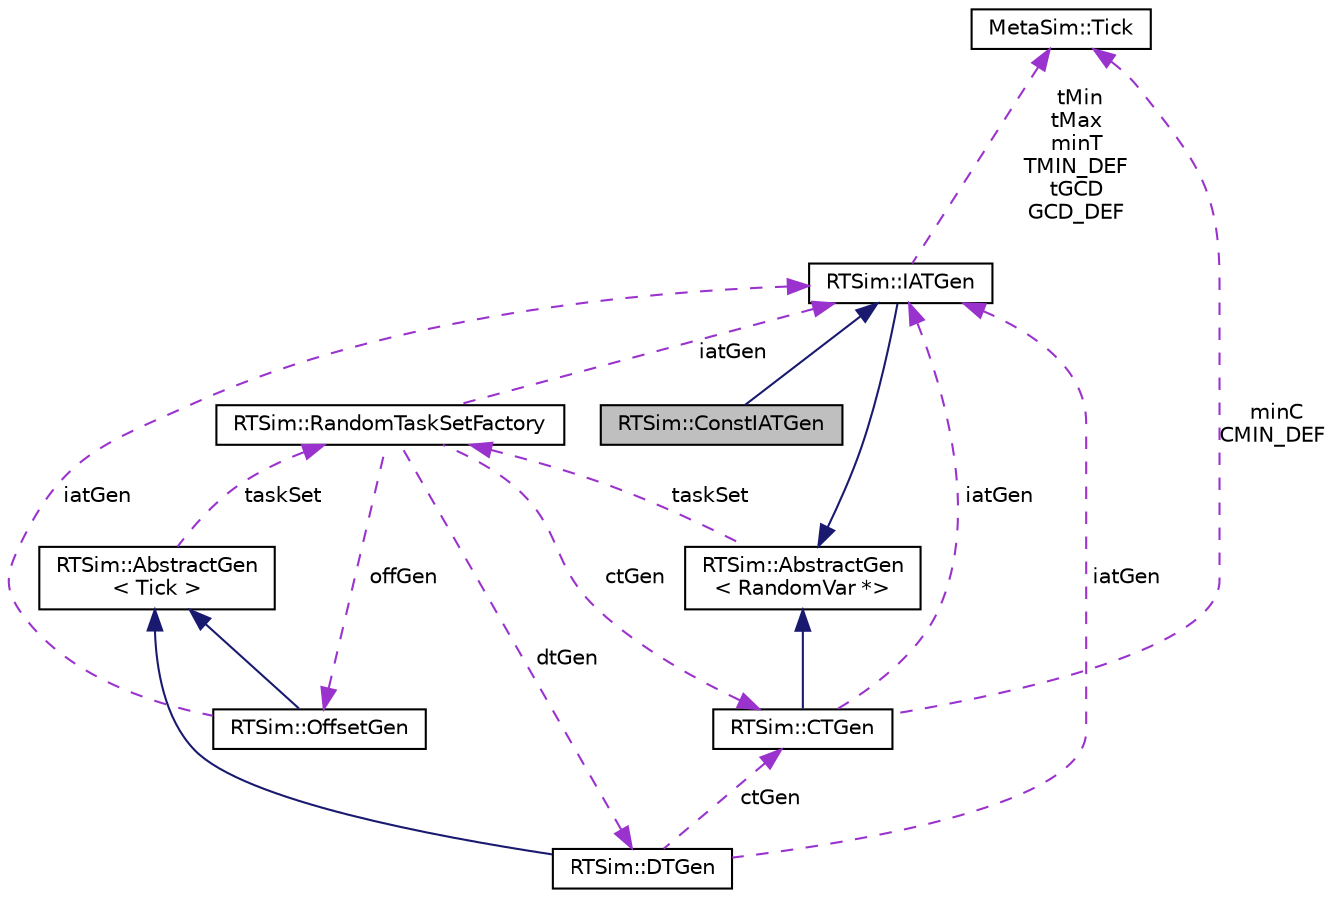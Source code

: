 digraph "RTSim::ConstIATGen"
{
  edge [fontname="Helvetica",fontsize="10",labelfontname="Helvetica",labelfontsize="10"];
  node [fontname="Helvetica",fontsize="10",shape=record];
  Node3 [label="RTSim::ConstIATGen",height=0.2,width=0.4,color="black", fillcolor="grey75", style="filled", fontcolor="black"];
  Node4 -> Node3 [dir="back",color="midnightblue",fontsize="10",style="solid",fontname="Helvetica"];
  Node4 [label="RTSim::IATGen",height=0.2,width=0.4,color="black", fillcolor="white", style="filled",URL="$classRTSim_1_1IATGen.html"];
  Node5 -> Node4 [dir="back",color="midnightblue",fontsize="10",style="solid",fontname="Helvetica"];
  Node5 [label="RTSim::AbstractGen\l\< RandomVar *\>",height=0.2,width=0.4,color="black", fillcolor="white", style="filled",URL="$classRTSim_1_1AbstractGen.html"];
  Node6 -> Node5 [dir="back",color="darkorchid3",fontsize="10",style="dashed",label=" taskSet" ,fontname="Helvetica"];
  Node6 [label="RTSim::RandomTaskSetFactory",height=0.2,width=0.4,color="black", fillcolor="white", style="filled",URL="$classRTSim_1_1RandomTaskSetFactory.html"];
  Node7 -> Node6 [dir="back",color="darkorchid3",fontsize="10",style="dashed",label=" offGen" ,fontname="Helvetica"];
  Node7 [label="RTSim::OffsetGen",height=0.2,width=0.4,color="black", fillcolor="white", style="filled",URL="$classRTSim_1_1OffsetGen.html"];
  Node8 -> Node7 [dir="back",color="midnightblue",fontsize="10",style="solid",fontname="Helvetica"];
  Node8 [label="RTSim::AbstractGen\l\< Tick \>",height=0.2,width=0.4,color="black", fillcolor="white", style="filled",URL="$classRTSim_1_1AbstractGen.html"];
  Node6 -> Node8 [dir="back",color="darkorchid3",fontsize="10",style="dashed",label=" taskSet" ,fontname="Helvetica"];
  Node4 -> Node7 [dir="back",color="darkorchid3",fontsize="10",style="dashed",label=" iatGen" ,fontname="Helvetica"];
  Node9 -> Node6 [dir="back",color="darkorchid3",fontsize="10",style="dashed",label=" dtGen" ,fontname="Helvetica"];
  Node9 [label="RTSim::DTGen",height=0.2,width=0.4,color="black", fillcolor="white", style="filled",URL="$classRTSim_1_1DTGen.html"];
  Node8 -> Node9 [dir="back",color="midnightblue",fontsize="10",style="solid",fontname="Helvetica"];
  Node10 -> Node9 [dir="back",color="darkorchid3",fontsize="10",style="dashed",label=" ctGen" ,fontname="Helvetica"];
  Node10 [label="RTSim::CTGen",height=0.2,width=0.4,color="black", fillcolor="white", style="filled",URL="$classRTSim_1_1CTGen.html"];
  Node5 -> Node10 [dir="back",color="midnightblue",fontsize="10",style="solid",fontname="Helvetica"];
  Node11 -> Node10 [dir="back",color="darkorchid3",fontsize="10",style="dashed",label=" minC\nCMIN_DEF" ,fontname="Helvetica"];
  Node11 [label="MetaSim::Tick",height=0.2,width=0.4,color="black", fillcolor="white", style="filled",URL="$classMetaSim_1_1Tick.html"];
  Node4 -> Node10 [dir="back",color="darkorchid3",fontsize="10",style="dashed",label=" iatGen" ,fontname="Helvetica"];
  Node4 -> Node9 [dir="back",color="darkorchid3",fontsize="10",style="dashed",label=" iatGen" ,fontname="Helvetica"];
  Node10 -> Node6 [dir="back",color="darkorchid3",fontsize="10",style="dashed",label=" ctGen" ,fontname="Helvetica"];
  Node4 -> Node6 [dir="back",color="darkorchid3",fontsize="10",style="dashed",label=" iatGen" ,fontname="Helvetica"];
  Node11 -> Node4 [dir="back",color="darkorchid3",fontsize="10",style="dashed",label=" tMin\ntMax\nminT\nTMIN_DEF\ntGCD\nGCD_DEF" ,fontname="Helvetica"];
}
